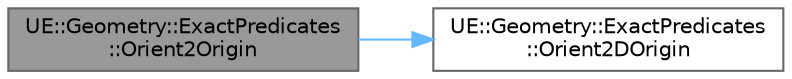 digraph "UE::Geometry::ExactPredicates::Orient2Origin"
{
 // INTERACTIVE_SVG=YES
 // LATEX_PDF_SIZE
  bgcolor="transparent";
  edge [fontname=Helvetica,fontsize=10,labelfontname=Helvetica,labelfontsize=10];
  node [fontname=Helvetica,fontsize=10,shape=box,height=0.2,width=0.4];
  rankdir="LR";
  Node1 [id="Node000001",label="UE::Geometry::ExactPredicates\l::Orient2Origin",height=0.2,width=0.4,color="gray40", fillcolor="grey60", style="filled", fontcolor="black",tooltip=" "];
  Node1 -> Node2 [id="edge1_Node000001_Node000002",color="steelblue1",style="solid",tooltip=" "];
  Node2 [id="Node000002",label="UE::Geometry::ExactPredicates\l::Orient2DOrigin",height=0.2,width=0.4,color="grey40", fillcolor="white", style="filled",URL="$d8/d6f/namespaceUE_1_1Geometry_1_1ExactPredicates.html#ab9929748f837df905b0b0d81ab0f7cf4",tooltip=" "];
}

